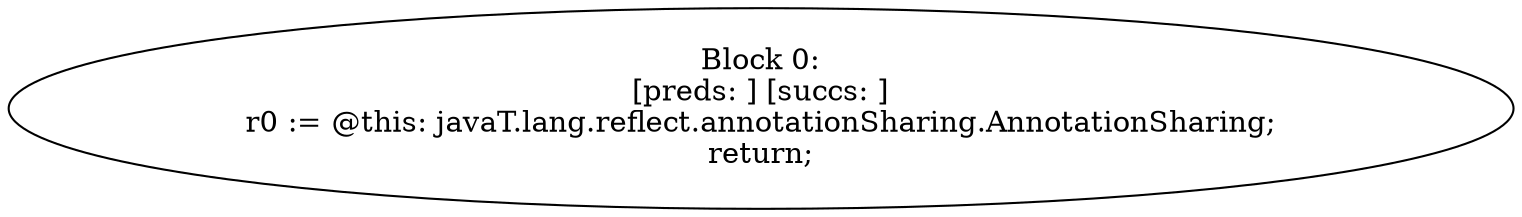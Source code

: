 digraph "unitGraph" {
    "Block 0:
[preds: ] [succs: ]
r0 := @this: javaT.lang.reflect.annotationSharing.AnnotationSharing;
return;
"
}
